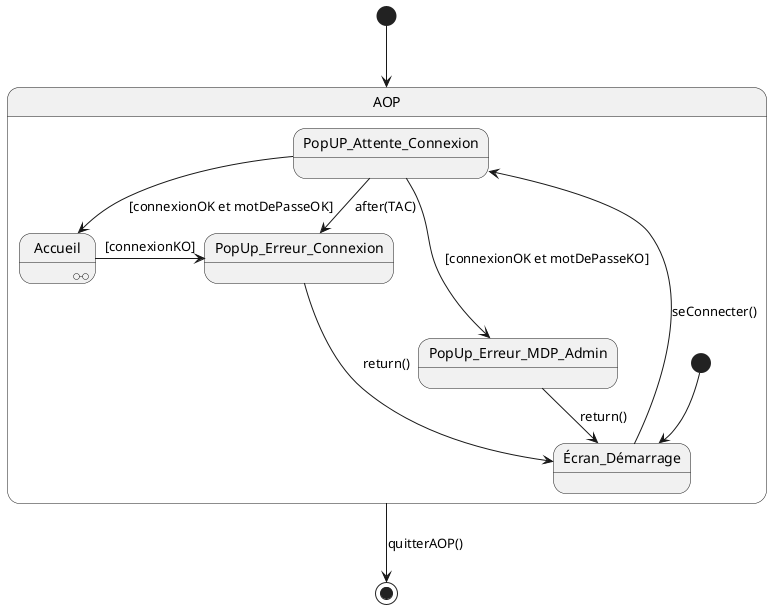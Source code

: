 @startuml

AOP -d->[*]: quitterAOP()
[*] -d-> AOP
state AOP{
    [*] -d-> Écran_Démarrage
    Écran_Démarrage -down-> PopUP_Attente_Connexion : seConnecter() 

    PopUP_Attente_Connexion -> PopUp_Erreur_Connexion : after(TAC)
    PopUp_Erreur_Connexion -> Écran_Démarrage : return()

    PopUP_Attente_Connexion ---> PopUp_Erreur_MDP_Admin : [connexionOK et motDePasseKO]
    
    PopUp_Erreur_MDP_Admin --> Écran_Démarrage : return()

    state Accueil<<o-o>>{
        PopUP_Attente_Connexion -d-> Accueil : [connexionOK et motDePasseOK]
        
    }
    Accueil -right-> PopUp_Erreur_Connexion : [connexionKO]

}
@enduml